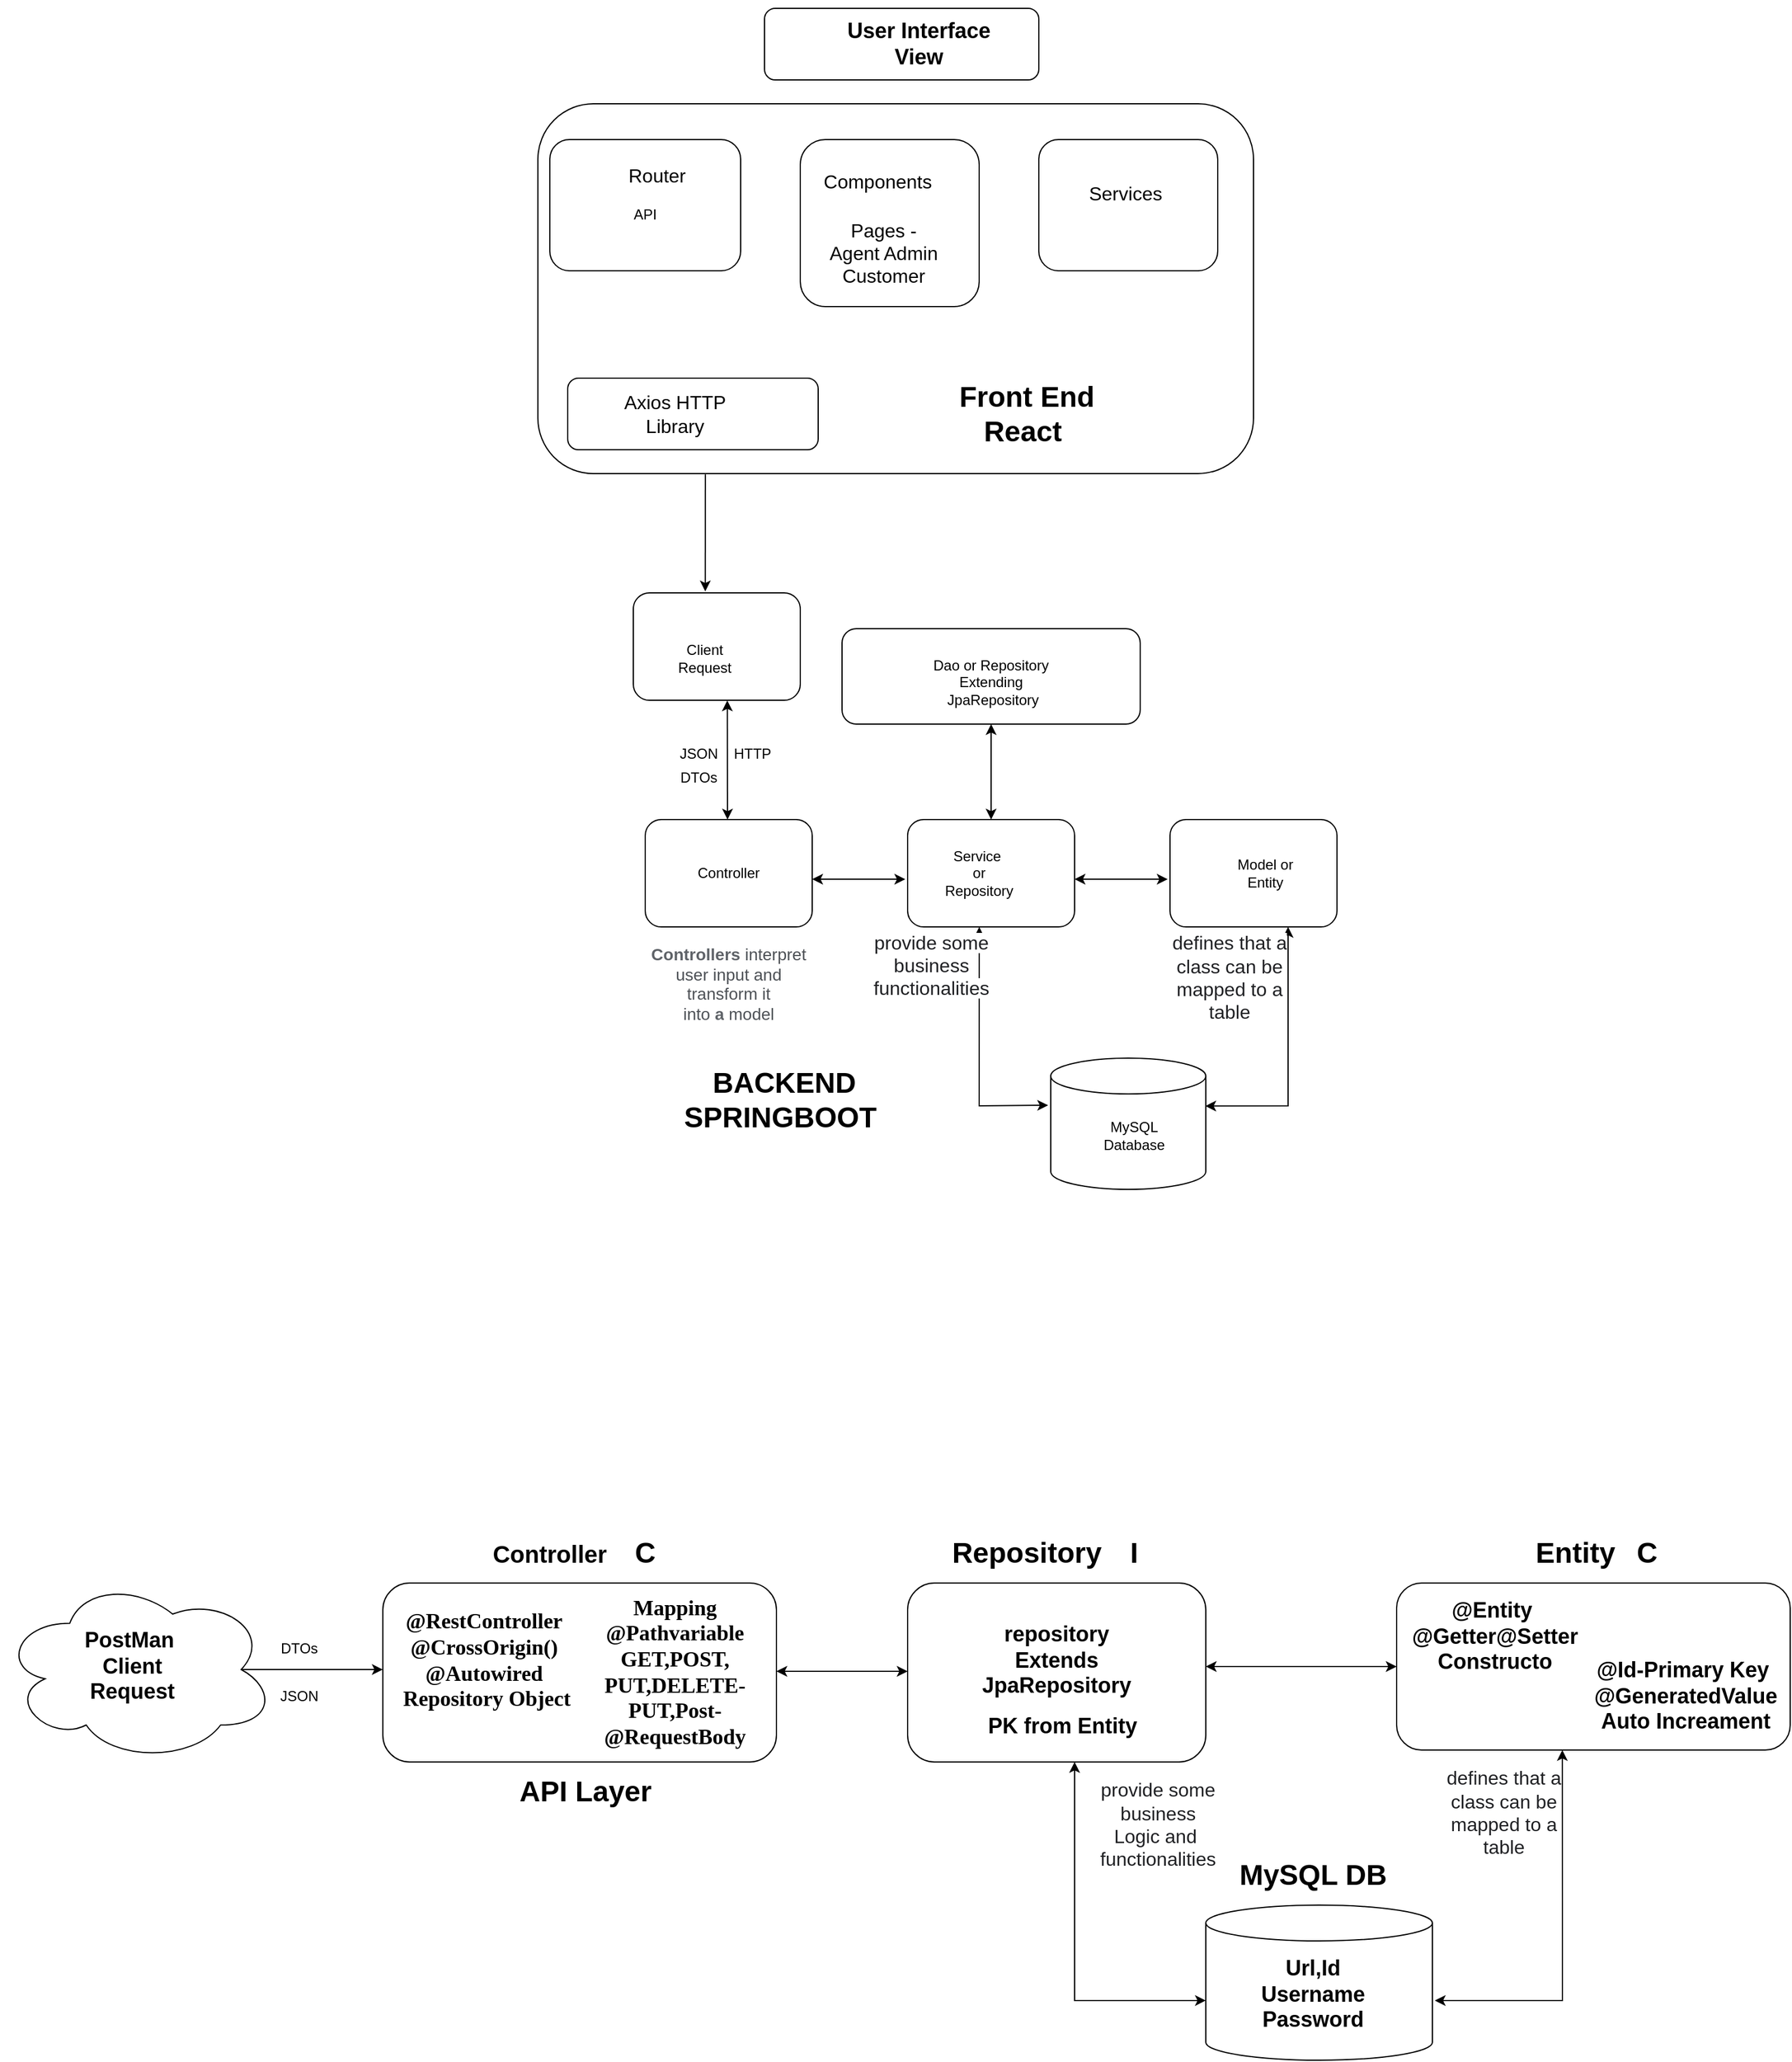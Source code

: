 <mxfile version="21.1.2" type="device">
  <diagram id="3H68zrdPr-kibcdnCHRe" name="Page-1">
    <mxGraphModel dx="1240" dy="458" grid="1" gridSize="10" guides="1" tooltips="1" connect="1" arrows="1" fold="1" page="0" pageScale="1" pageWidth="827" pageHeight="1169" math="0" shadow="0">
      <root>
        <mxCell id="WIyWlLk6GJQsqaUBKTNV-0" />
        <mxCell id="WIyWlLk6GJQsqaUBKTNV-1" parent="WIyWlLk6GJQsqaUBKTNV-0" />
        <mxCell id="8im1w3hWn27PwlHEw-EE-0" value="" style="rounded=1;whiteSpace=wrap;html=1;" parent="WIyWlLk6GJQsqaUBKTNV-1" vertex="1">
          <mxGeometry x="220" y="540" width="140" height="90" as="geometry" />
        </mxCell>
        <mxCell id="8im1w3hWn27PwlHEw-EE-1" value="" style="rounded=1;whiteSpace=wrap;html=1;" parent="WIyWlLk6GJQsqaUBKTNV-1" vertex="1">
          <mxGeometry x="230" y="730" width="140" height="90" as="geometry" />
        </mxCell>
        <mxCell id="8im1w3hWn27PwlHEw-EE-2" value="" style="rounded=1;whiteSpace=wrap;html=1;" parent="WIyWlLk6GJQsqaUBKTNV-1" vertex="1">
          <mxGeometry x="450" y="730" width="140" height="90" as="geometry" />
        </mxCell>
        <mxCell id="8im1w3hWn27PwlHEw-EE-3" value="" style="rounded=1;whiteSpace=wrap;html=1;" parent="WIyWlLk6GJQsqaUBKTNV-1" vertex="1">
          <mxGeometry x="670" y="730" width="140" height="90" as="geometry" />
        </mxCell>
        <mxCell id="8im1w3hWn27PwlHEw-EE-8" value="" style="shape=cylinder3;whiteSpace=wrap;html=1;boundedLbl=1;backgroundOutline=1;size=15;" parent="WIyWlLk6GJQsqaUBKTNV-1" vertex="1">
          <mxGeometry x="570" y="930" width="130" height="110" as="geometry" />
        </mxCell>
        <mxCell id="8im1w3hWn27PwlHEw-EE-9" value="" style="rounded=1;whiteSpace=wrap;html=1;" parent="WIyWlLk6GJQsqaUBKTNV-1" vertex="1">
          <mxGeometry x="395" y="570" width="250" height="80" as="geometry" />
        </mxCell>
        <mxCell id="8im1w3hWn27PwlHEw-EE-12" value="" style="endArrow=classic;startArrow=classic;html=1;rounded=0;entryX=0.429;entryY=1;entryDx=0;entryDy=0;entryPerimeter=0;exitX=-0.017;exitY=0.359;exitDx=0;exitDy=0;exitPerimeter=0;" parent="WIyWlLk6GJQsqaUBKTNV-1" source="8im1w3hWn27PwlHEw-EE-8" target="8im1w3hWn27PwlHEw-EE-2" edge="1">
          <mxGeometry width="50" height="50" relative="1" as="geometry">
            <mxPoint x="560" y="970" as="sourcePoint" />
            <mxPoint x="510" y="880" as="targetPoint" />
            <Array as="points">
              <mxPoint x="510" y="970" />
            </Array>
          </mxGeometry>
        </mxCell>
        <mxCell id="8im1w3hWn27PwlHEw-EE-13" value="" style="endArrow=classic;startArrow=classic;html=1;rounded=0;entryX=0.429;entryY=1;entryDx=0;entryDy=0;entryPerimeter=0;exitX=0.997;exitY=0.365;exitDx=0;exitDy=0;exitPerimeter=0;" parent="WIyWlLk6GJQsqaUBKTNV-1" source="8im1w3hWn27PwlHEw-EE-8" edge="1">
          <mxGeometry width="50" height="50" relative="1" as="geometry">
            <mxPoint x="827" y="969" as="sourcePoint" />
            <mxPoint x="769" y="820" as="targetPoint" />
            <Array as="points">
              <mxPoint x="769" y="970" />
              <mxPoint x="769" y="900" />
            </Array>
          </mxGeometry>
        </mxCell>
        <mxCell id="8im1w3hWn27PwlHEw-EE-14" value="" style="endArrow=classic;startArrow=classic;html=1;rounded=0;exitX=0.5;exitY=0;exitDx=0;exitDy=0;" parent="WIyWlLk6GJQsqaUBKTNV-1" source="8im1w3hWn27PwlHEw-EE-2" edge="1">
          <mxGeometry width="50" height="50" relative="1" as="geometry">
            <mxPoint x="525" y="655" as="sourcePoint" />
            <mxPoint x="520" y="650" as="targetPoint" />
          </mxGeometry>
        </mxCell>
        <mxCell id="8im1w3hWn27PwlHEw-EE-16" value="Client Request" style="text;html=1;strokeColor=none;fillColor=none;align=center;verticalAlign=middle;whiteSpace=wrap;rounded=0;" parent="WIyWlLk6GJQsqaUBKTNV-1" vertex="1">
          <mxGeometry x="250" y="580" width="60" height="30" as="geometry" />
        </mxCell>
        <mxCell id="8im1w3hWn27PwlHEw-EE-17" value="HTTP" style="text;html=1;strokeColor=none;fillColor=none;align=center;verticalAlign=middle;whiteSpace=wrap;rounded=0;" parent="WIyWlLk6GJQsqaUBKTNV-1" vertex="1">
          <mxGeometry x="290" y="660" width="60" height="30" as="geometry" />
        </mxCell>
        <mxCell id="8im1w3hWn27PwlHEw-EE-18" value="Controller" style="text;html=1;strokeColor=none;fillColor=none;align=center;verticalAlign=middle;whiteSpace=wrap;rounded=0;" parent="WIyWlLk6GJQsqaUBKTNV-1" vertex="1">
          <mxGeometry x="270" y="760" width="60" height="30" as="geometry" />
        </mxCell>
        <mxCell id="8im1w3hWn27PwlHEw-EE-19" value="Service&amp;nbsp;&lt;br&gt;or&lt;br&gt;Repository" style="text;html=1;strokeColor=none;fillColor=none;align=center;verticalAlign=middle;whiteSpace=wrap;rounded=0;" parent="WIyWlLk6GJQsqaUBKTNV-1" vertex="1">
          <mxGeometry x="480" y="760" width="60" height="30" as="geometry" />
        </mxCell>
        <mxCell id="8im1w3hWn27PwlHEw-EE-20" value="Model or Entity" style="text;html=1;strokeColor=none;fillColor=none;align=center;verticalAlign=middle;whiteSpace=wrap;rounded=0;" parent="WIyWlLk6GJQsqaUBKTNV-1" vertex="1">
          <mxGeometry x="720" y="760" width="60" height="30" as="geometry" />
        </mxCell>
        <mxCell id="8im1w3hWn27PwlHEw-EE-23" value="MySQL&lt;br&gt;Database&lt;br&gt;" style="text;html=1;strokeColor=none;fillColor=none;align=center;verticalAlign=middle;whiteSpace=wrap;rounded=0;" parent="WIyWlLk6GJQsqaUBKTNV-1" vertex="1">
          <mxGeometry x="610" y="980" width="60" height="30" as="geometry" />
        </mxCell>
        <mxCell id="8im1w3hWn27PwlHEw-EE-25" value="Dao or Repository Extending&lt;br&gt;&amp;nbsp;JpaRepository" style="text;html=1;strokeColor=none;fillColor=none;align=center;verticalAlign=middle;whiteSpace=wrap;rounded=0;" parent="WIyWlLk6GJQsqaUBKTNV-1" vertex="1">
          <mxGeometry x="460" y="600" width="120" height="30" as="geometry" />
        </mxCell>
        <mxCell id="8im1w3hWn27PwlHEw-EE-26" value="&#xa;&lt;em style=&quot;font-weight: bold; font-style: normal; color: rgb(95, 99, 104); font-family: arial, sans-serif; font-size: 14px; font-variant-ligatures: normal; font-variant-caps: normal; letter-spacing: normal; orphans: 2; text-align: left; text-indent: 0px; text-transform: none; widows: 2; word-spacing: 0px; -webkit-text-stroke-width: 0px; background-color: rgb(255, 255, 255); text-decoration-thickness: initial; text-decoration-style: initial; text-decoration-color: initial;&quot;&gt;Controllers&lt;/em&gt;&lt;span style=&quot;color: rgb(77, 81, 86); font-family: arial, sans-serif; font-size: 14px; font-style: normal; font-variant-ligatures: normal; font-variant-caps: normal; font-weight: 400; letter-spacing: normal; orphans: 2; text-align: left; text-indent: 0px; text-transform: none; widows: 2; word-spacing: 0px; -webkit-text-stroke-width: 0px; background-color: rgb(255, 255, 255); text-decoration-thickness: initial; text-decoration-style: initial; text-decoration-color: initial; float: none; display: inline !important;&quot;&gt;&lt;span&gt;&amp;nbsp;&lt;/span&gt;interpret user input and transform it into&lt;span&gt;&amp;nbsp;&lt;/span&gt;&lt;/span&gt;&lt;em style=&quot;font-weight: bold; font-style: normal; color: rgb(95, 99, 104); font-family: arial, sans-serif; font-size: 14px; font-variant-ligatures: normal; font-variant-caps: normal; letter-spacing: normal; orphans: 2; text-align: left; text-indent: 0px; text-transform: none; widows: 2; word-spacing: 0px; -webkit-text-stroke-width: 0px; background-color: rgb(255, 255, 255); text-decoration-thickness: initial; text-decoration-style: initial; text-decoration-color: initial;&quot;&gt;a&lt;/em&gt;&lt;span style=&quot;color: rgb(77, 81, 86); font-family: arial, sans-serif; font-size: 14px; font-style: normal; font-variant-ligatures: normal; font-variant-caps: normal; font-weight: 400; letter-spacing: normal; orphans: 2; text-align: left; text-indent: 0px; text-transform: none; widows: 2; word-spacing: 0px; -webkit-text-stroke-width: 0px; background-color: rgb(255, 255, 255); text-decoration-thickness: initial; text-decoration-style: initial; text-decoration-color: initial; float: none; display: inline !important;&quot;&gt;&lt;span&gt;&amp;nbsp;&lt;/span&gt;model&lt;/span&gt;&#xa;&#xa;" style="text;html=1;strokeColor=none;fillColor=none;align=center;verticalAlign=middle;whiteSpace=wrap;rounded=0;" parent="WIyWlLk6GJQsqaUBKTNV-1" vertex="1">
          <mxGeometry x="270" y="860" width="60" height="30" as="geometry" />
        </mxCell>
        <mxCell id="8im1w3hWn27PwlHEw-EE-28" value="&lt;br&gt;&lt;span style=&quot;color: rgb(32, 33, 36); font-family: arial, sans-serif; font-size: 16px; font-style: normal; font-variant-ligatures: normal; font-variant-caps: normal; letter-spacing: normal; orphans: 2; text-align: start; text-indent: 0px; text-transform: none; widows: 2; word-spacing: 0px; -webkit-text-stroke-width: 0px; background-color: rgb(255, 255, 255); text-decoration-thickness: initial; text-decoration-style: initial; text-decoration-color: initial;&quot;&gt;provide some business functionalities&lt;/span&gt;&lt;br&gt;" style="text;html=1;strokeColor=none;fillColor=none;align=center;verticalAlign=middle;whiteSpace=wrap;rounded=0;" parent="WIyWlLk6GJQsqaUBKTNV-1" vertex="1">
          <mxGeometry x="440" y="830" width="60" height="30" as="geometry" />
        </mxCell>
        <mxCell id="8im1w3hWn27PwlHEw-EE-29" value="&lt;br&gt;&lt;span style=&quot;color: rgb(32, 33, 36); font-family: arial, sans-serif; font-size: 16px; font-style: normal; font-variant-ligatures: normal; font-variant-caps: normal; letter-spacing: normal; orphans: 2; text-align: start; text-indent: 0px; text-transform: none; widows: 2; word-spacing: 0px; -webkit-text-stroke-width: 0px; background-color: rgb(255, 255, 255); text-decoration-thickness: initial; text-decoration-style: initial; text-decoration-color: initial;&quot;&gt;defines that a class can be mapped to a table&lt;/span&gt;&lt;br&gt;" style="text;html=1;strokeColor=none;fillColor=none;align=center;verticalAlign=middle;whiteSpace=wrap;rounded=0;" parent="WIyWlLk6GJQsqaUBKTNV-1" vertex="1">
          <mxGeometry x="660" y="840" width="120" height="30" as="geometry" />
        </mxCell>
        <mxCell id="8im1w3hWn27PwlHEw-EE-30" value="" style="endArrow=classic;startArrow=classic;html=1;rounded=0;exitX=0.563;exitY=1.002;exitDx=0;exitDy=0;exitPerimeter=0;" parent="WIyWlLk6GJQsqaUBKTNV-1" source="8im1w3hWn27PwlHEw-EE-0" edge="1">
          <mxGeometry width="50" height="50" relative="1" as="geometry">
            <mxPoint x="260" y="690" as="sourcePoint" />
            <mxPoint x="299" y="730" as="targetPoint" />
            <Array as="points" />
          </mxGeometry>
        </mxCell>
        <mxCell id="8im1w3hWn27PwlHEw-EE-32" value="" style="endArrow=classic;startArrow=classic;html=1;rounded=0;entryX=-0.014;entryY=0.557;entryDx=0;entryDy=0;entryPerimeter=0;" parent="WIyWlLk6GJQsqaUBKTNV-1" edge="1">
          <mxGeometry width="50" height="50" relative="1" as="geometry">
            <mxPoint x="370" y="780" as="sourcePoint" />
            <mxPoint x="448" y="780" as="targetPoint" />
          </mxGeometry>
        </mxCell>
        <mxCell id="8im1w3hWn27PwlHEw-EE-33" value="" style="endArrow=classic;startArrow=classic;html=1;rounded=0;entryX=-0.014;entryY=0.557;entryDx=0;entryDy=0;entryPerimeter=0;" parent="WIyWlLk6GJQsqaUBKTNV-1" edge="1">
          <mxGeometry width="50" height="50" relative="1" as="geometry">
            <mxPoint x="590" y="780" as="sourcePoint" />
            <mxPoint x="668" y="780" as="targetPoint" />
          </mxGeometry>
        </mxCell>
        <mxCell id="8im1w3hWn27PwlHEw-EE-34" value="&lt;h1&gt;BACKEND&amp;nbsp; SPRINGBOOT&amp;nbsp;&amp;nbsp;&lt;/h1&gt;" style="text;html=1;strokeColor=none;fillColor=none;align=center;verticalAlign=middle;whiteSpace=wrap;rounded=0;" parent="WIyWlLk6GJQsqaUBKTNV-1" vertex="1">
          <mxGeometry x="245" y="950" width="210" height="30" as="geometry" />
        </mxCell>
        <mxCell id="8im1w3hWn27PwlHEw-EE-35" value="" style="rounded=1;whiteSpace=wrap;html=1;" parent="WIyWlLk6GJQsqaUBKTNV-1" vertex="1">
          <mxGeometry x="140" y="130" width="600" height="310" as="geometry" />
        </mxCell>
        <mxCell id="8im1w3hWn27PwlHEw-EE-36" value="&lt;br&gt;API" style="rounded=1;whiteSpace=wrap;html=1;" parent="WIyWlLk6GJQsqaUBKTNV-1" vertex="1">
          <mxGeometry x="150" y="160" width="160" height="110" as="geometry" />
        </mxCell>
        <mxCell id="8im1w3hWn27PwlHEw-EE-37" value="" style="rounded=1;whiteSpace=wrap;html=1;" parent="WIyWlLk6GJQsqaUBKTNV-1" vertex="1">
          <mxGeometry x="360" y="160" width="150" height="140" as="geometry" />
        </mxCell>
        <mxCell id="8im1w3hWn27PwlHEw-EE-38" value="" style="rounded=1;whiteSpace=wrap;html=1;" parent="WIyWlLk6GJQsqaUBKTNV-1" vertex="1">
          <mxGeometry x="560" y="160" width="150" height="110" as="geometry" />
        </mxCell>
        <mxCell id="8im1w3hWn27PwlHEw-EE-39" value="&lt;font style=&quot;font-size: 16px;&quot;&gt;Router&lt;/font&gt;" style="text;html=1;strokeColor=none;fillColor=none;align=center;verticalAlign=middle;whiteSpace=wrap;rounded=0;" parent="WIyWlLk6GJQsqaUBKTNV-1" vertex="1">
          <mxGeometry x="210" y="175" width="60" height="30" as="geometry" />
        </mxCell>
        <mxCell id="8im1w3hWn27PwlHEw-EE-40" value="Components" style="text;html=1;strokeColor=none;fillColor=none;align=center;verticalAlign=middle;whiteSpace=wrap;rounded=0;fontSize=16;" parent="WIyWlLk6GJQsqaUBKTNV-1" vertex="1">
          <mxGeometry x="395" y="180" width="60" height="30" as="geometry" />
        </mxCell>
        <mxCell id="8im1w3hWn27PwlHEw-EE-41" value="Services&amp;nbsp;" style="text;html=1;strokeColor=none;fillColor=none;align=center;verticalAlign=middle;whiteSpace=wrap;rounded=0;fontSize=16;" parent="WIyWlLk6GJQsqaUBKTNV-1" vertex="1">
          <mxGeometry x="605" y="190" width="60" height="30" as="geometry" />
        </mxCell>
        <mxCell id="8im1w3hWn27PwlHEw-EE-42" value="" style="rounded=1;whiteSpace=wrap;html=1;fontSize=16;" parent="WIyWlLk6GJQsqaUBKTNV-1" vertex="1">
          <mxGeometry x="165" y="360" width="210" height="60" as="geometry" />
        </mxCell>
        <mxCell id="8im1w3hWn27PwlHEw-EE-43" value="Axios HTTP Library" style="text;html=1;strokeColor=none;fillColor=none;align=center;verticalAlign=middle;whiteSpace=wrap;rounded=0;fontSize=16;" parent="WIyWlLk6GJQsqaUBKTNV-1" vertex="1">
          <mxGeometry x="200" y="375" width="110" height="30" as="geometry" />
        </mxCell>
        <mxCell id="8im1w3hWn27PwlHEw-EE-45" value="Pages -&lt;br&gt;Agent Admin&lt;br&gt;Customer" style="text;html=1;strokeColor=none;fillColor=none;align=center;verticalAlign=middle;whiteSpace=wrap;rounded=0;fontSize=16;" parent="WIyWlLk6GJQsqaUBKTNV-1" vertex="1">
          <mxGeometry x="370" y="240" width="120" height="30" as="geometry" />
        </mxCell>
        <mxCell id="8im1w3hWn27PwlHEw-EE-54" value="" style="endArrow=classic;html=1;rounded=0;fontSize=16;entryX=0.431;entryY=-0.014;entryDx=0;entryDy=0;entryPerimeter=0;exitX=0.234;exitY=1.002;exitDx=0;exitDy=0;exitPerimeter=0;" parent="WIyWlLk6GJQsqaUBKTNV-1" source="8im1w3hWn27PwlHEw-EE-35" target="8im1w3hWn27PwlHEw-EE-0" edge="1">
          <mxGeometry width="50" height="50" relative="1" as="geometry">
            <mxPoint x="240" y="500" as="sourcePoint" />
            <mxPoint x="290" y="450" as="targetPoint" />
          </mxGeometry>
        </mxCell>
        <mxCell id="ryH7EqEbLxBdOgD47MMc-1" value="&lt;h1&gt;Front End React&amp;nbsp;&lt;/h1&gt;" style="text;html=1;strokeColor=none;fillColor=none;align=center;verticalAlign=middle;whiteSpace=wrap;rounded=0;" parent="WIyWlLk6GJQsqaUBKTNV-1" vertex="1">
          <mxGeometry x="470" y="375" width="160" height="30" as="geometry" />
        </mxCell>
        <mxCell id="ryH7EqEbLxBdOgD47MMc-2" style="edgeStyle=orthogonalEdgeStyle;rounded=0;orthogonalLoop=1;jettySize=auto;html=1;exitX=0.5;exitY=1;exitDx=0;exitDy=0;" parent="WIyWlLk6GJQsqaUBKTNV-1" source="ryH7EqEbLxBdOgD47MMc-1" target="ryH7EqEbLxBdOgD47MMc-1" edge="1">
          <mxGeometry relative="1" as="geometry" />
        </mxCell>
        <mxCell id="ryH7EqEbLxBdOgD47MMc-4" value="" style="rounded=1;whiteSpace=wrap;html=1;" parent="WIyWlLk6GJQsqaUBKTNV-1" vertex="1">
          <mxGeometry x="330" y="50" width="230" height="60" as="geometry" />
        </mxCell>
        <mxCell id="ryH7EqEbLxBdOgD47MMc-5" value="&lt;h2&gt;User Interface View&lt;/h2&gt;" style="text;html=1;strokeColor=none;fillColor=none;align=center;verticalAlign=middle;whiteSpace=wrap;rounded=0;" parent="WIyWlLk6GJQsqaUBKTNV-1" vertex="1">
          <mxGeometry x="387.5" y="65" width="142.5" height="30" as="geometry" />
        </mxCell>
        <mxCell id="5lXjmam5JtfPLH3iEj9w-0" value="" style="rounded=1;whiteSpace=wrap;html=1;" parent="WIyWlLk6GJQsqaUBKTNV-1" vertex="1">
          <mxGeometry x="10" y="1370" width="330" height="150" as="geometry" />
        </mxCell>
        <mxCell id="5lXjmam5JtfPLH3iEj9w-1" value="&lt;h1&gt;&lt;font style=&quot;font-size: 20px;&quot;&gt;&lt;b&gt;Controller&lt;/b&gt;&lt;/font&gt;&lt;/h1&gt;" style="text;html=1;strokeColor=none;fillColor=none;align=center;verticalAlign=middle;whiteSpace=wrap;rounded=0;" parent="WIyWlLk6GJQsqaUBKTNV-1" vertex="1">
          <mxGeometry x="120" y="1330" width="60" height="30" as="geometry" />
        </mxCell>
        <mxCell id="5lXjmam5JtfPLH3iEj9w-2" value="&lt;h2&gt;&lt;font face=&quot;Times New Roman&quot;&gt;@RestController&lt;br&gt;@CrossOrigin()&lt;br&gt;@Autowired&lt;br&gt;&amp;nbsp;Repository Object&lt;/font&gt;&lt;/h2&gt;" style="text;html=1;strokeColor=none;fillColor=none;align=center;verticalAlign=middle;whiteSpace=wrap;rounded=0;" parent="WIyWlLk6GJQsqaUBKTNV-1" vertex="1">
          <mxGeometry x="-20" y="1410" width="230" height="50" as="geometry" />
        </mxCell>
        <mxCell id="5lXjmam5JtfPLH3iEj9w-3" value="&lt;h2&gt;&lt;font face=&quot;Times New Roman&quot;&gt;Mapping&lt;br&gt;@Pathvariable&lt;br&gt;GET,POST,&lt;br&gt;PUT,DELETE-&lt;br&gt;PUT,Post-@RequestBody&lt;/font&gt;&lt;/h2&gt;" style="text;html=1;strokeColor=none;fillColor=none;align=center;verticalAlign=middle;whiteSpace=wrap;rounded=0;" parent="WIyWlLk6GJQsqaUBKTNV-1" vertex="1">
          <mxGeometry x="225" y="1430" width="60" height="30" as="geometry" />
        </mxCell>
        <mxCell id="5lXjmam5JtfPLH3iEj9w-4" value="" style="rounded=1;whiteSpace=wrap;html=1;" parent="WIyWlLk6GJQsqaUBKTNV-1" vertex="1">
          <mxGeometry x="450" y="1370" width="250" height="150" as="geometry" />
        </mxCell>
        <mxCell id="5lXjmam5JtfPLH3iEj9w-5" value="&lt;h1&gt;Repository&lt;/h1&gt;" style="text;html=1;strokeColor=none;fillColor=none;align=center;verticalAlign=middle;whiteSpace=wrap;rounded=0;" parent="WIyWlLk6GJQsqaUBKTNV-1" vertex="1">
          <mxGeometry x="520" y="1330" width="60" height="30" as="geometry" />
        </mxCell>
        <mxCell id="5lXjmam5JtfPLH3iEj9w-7" value="&lt;h1&gt;C&lt;/h1&gt;" style="text;html=1;strokeColor=none;fillColor=none;align=center;verticalAlign=middle;whiteSpace=wrap;rounded=0;" parent="WIyWlLk6GJQsqaUBKTNV-1" vertex="1">
          <mxGeometry x="200" y="1330" width="60" height="30" as="geometry" />
        </mxCell>
        <mxCell id="5lXjmam5JtfPLH3iEj9w-8" value="&lt;h1&gt;I&lt;/h1&gt;" style="text;html=1;strokeColor=none;fillColor=none;align=center;verticalAlign=middle;whiteSpace=wrap;rounded=0;" parent="WIyWlLk6GJQsqaUBKTNV-1" vertex="1">
          <mxGeometry x="610" y="1330" width="60" height="30" as="geometry" />
        </mxCell>
        <mxCell id="5lXjmam5JtfPLH3iEj9w-9" value="&lt;h2&gt;repository Extends JpaRepository&lt;/h2&gt;" style="text;html=1;strokeColor=none;fillColor=none;align=center;verticalAlign=middle;whiteSpace=wrap;rounded=0;" parent="WIyWlLk6GJQsqaUBKTNV-1" vertex="1">
          <mxGeometry x="520" y="1420" width="110" height="30" as="geometry" />
        </mxCell>
        <mxCell id="5lXjmam5JtfPLH3iEj9w-10" value="&lt;h2&gt;PK from Entity&lt;/h2&gt;" style="text;html=1;strokeColor=none;fillColor=none;align=center;verticalAlign=middle;whiteSpace=wrap;rounded=0;" parent="WIyWlLk6GJQsqaUBKTNV-1" vertex="1">
          <mxGeometry x="510" y="1480" width="140" height="20" as="geometry" />
        </mxCell>
        <mxCell id="5lXjmam5JtfPLH3iEj9w-11" value="" style="rounded=1;whiteSpace=wrap;html=1;" parent="WIyWlLk6GJQsqaUBKTNV-1" vertex="1">
          <mxGeometry x="860" y="1370" width="330" height="140" as="geometry" />
        </mxCell>
        <mxCell id="5lXjmam5JtfPLH3iEj9w-12" value="&lt;h1&gt;Entity&lt;/h1&gt;" style="text;html=1;strokeColor=none;fillColor=none;align=center;verticalAlign=middle;whiteSpace=wrap;rounded=0;" parent="WIyWlLk6GJQsqaUBKTNV-1" vertex="1">
          <mxGeometry x="980" y="1330" width="60" height="30" as="geometry" />
        </mxCell>
        <mxCell id="5lXjmam5JtfPLH3iEj9w-16" value="&lt;h2&gt;@Id-Primary Key&lt;br&gt;&amp;nbsp;@GeneratedValue&lt;br&gt;&amp;nbsp;Auto Increament&lt;/h2&gt;" style="text;html=1;strokeColor=none;fillColor=none;align=center;verticalAlign=middle;whiteSpace=wrap;rounded=0;" parent="WIyWlLk6GJQsqaUBKTNV-1" vertex="1">
          <mxGeometry x="1070" y="1450" width="60" height="30" as="geometry" />
        </mxCell>
        <mxCell id="5lXjmam5JtfPLH3iEj9w-17" value="&lt;h2&gt;@Entity&lt;br&gt;&amp;nbsp;@Getter@Setter&lt;br&gt;&amp;nbsp;Constructo&lt;/h2&gt;" style="text;html=1;strokeColor=none;fillColor=none;align=center;verticalAlign=middle;whiteSpace=wrap;rounded=0;" parent="WIyWlLk6GJQsqaUBKTNV-1" vertex="1">
          <mxGeometry x="910" y="1400" width="60" height="30" as="geometry" />
        </mxCell>
        <mxCell id="5lXjmam5JtfPLH3iEj9w-19" value="&lt;h1&gt;C&lt;/h1&gt;" style="text;html=1;strokeColor=none;fillColor=none;align=center;verticalAlign=middle;whiteSpace=wrap;rounded=0;" parent="WIyWlLk6GJQsqaUBKTNV-1" vertex="1">
          <mxGeometry x="1040" y="1330" width="60" height="30" as="geometry" />
        </mxCell>
        <mxCell id="5lXjmam5JtfPLH3iEj9w-27" value="" style="endArrow=classic;startArrow=classic;html=1;rounded=0;entryX=0;entryY=0.5;entryDx=0;entryDy=0;" parent="WIyWlLk6GJQsqaUBKTNV-1" target="5lXjmam5JtfPLH3iEj9w-11" edge="1">
          <mxGeometry width="50" height="50" relative="1" as="geometry">
            <mxPoint x="700" y="1440" as="sourcePoint" />
            <mxPoint x="850" y="1440" as="targetPoint" />
          </mxGeometry>
        </mxCell>
        <mxCell id="5lXjmam5JtfPLH3iEj9w-28" value="" style="endArrow=classic;startArrow=classic;html=1;rounded=0;" parent="WIyWlLk6GJQsqaUBKTNV-1" edge="1">
          <mxGeometry width="50" height="50" relative="1" as="geometry">
            <mxPoint x="340" y="1444" as="sourcePoint" />
            <mxPoint x="450" y="1444" as="targetPoint" />
          </mxGeometry>
        </mxCell>
        <mxCell id="5lXjmam5JtfPLH3iEj9w-29" value="" style="shape=cylinder3;whiteSpace=wrap;html=1;boundedLbl=1;backgroundOutline=1;size=15;" parent="WIyWlLk6GJQsqaUBKTNV-1" vertex="1">
          <mxGeometry x="700" y="1640" width="190" height="130" as="geometry" />
        </mxCell>
        <mxCell id="5lXjmam5JtfPLH3iEj9w-30" value="&lt;h1&gt;MySQL DB&lt;/h1&gt;" style="text;html=1;strokeColor=none;fillColor=none;align=center;verticalAlign=middle;whiteSpace=wrap;rounded=0;" parent="WIyWlLk6GJQsqaUBKTNV-1" vertex="1">
          <mxGeometry x="720" y="1600" width="140" height="30" as="geometry" />
        </mxCell>
        <mxCell id="5lXjmam5JtfPLH3iEj9w-31" value="&lt;h2&gt;&lt;br&gt;&lt;/h2&gt;" style="text;html=1;strokeColor=none;fillColor=none;align=center;verticalAlign=middle;whiteSpace=wrap;rounded=0;" parent="WIyWlLk6GJQsqaUBKTNV-1" vertex="1">
          <mxGeometry x="765" y="1700" width="60" height="30" as="geometry" />
        </mxCell>
        <mxCell id="5lXjmam5JtfPLH3iEj9w-33" value="&lt;h2&gt;Url,Id&lt;br&gt;Username&lt;br&gt;Password&lt;/h2&gt;" style="text;html=1;strokeColor=none;fillColor=none;align=center;verticalAlign=middle;whiteSpace=wrap;rounded=0;" parent="WIyWlLk6GJQsqaUBKTNV-1" vertex="1">
          <mxGeometry x="760" y="1700" width="60" height="30" as="geometry" />
        </mxCell>
        <mxCell id="5lXjmam5JtfPLH3iEj9w-36" value="" style="endArrow=classic;startArrow=classic;html=1;rounded=0;entryX=0.421;entryY=1;entryDx=0;entryDy=0;entryPerimeter=0;" parent="WIyWlLk6GJQsqaUBKTNV-1" target="5lXjmam5JtfPLH3iEj9w-11" edge="1">
          <mxGeometry width="50" height="50" relative="1" as="geometry">
            <mxPoint x="892" y="1720" as="sourcePoint" />
            <mxPoint x="999" y="1560" as="targetPoint" />
            <Array as="points">
              <mxPoint x="950" y="1720" />
              <mxPoint x="999" y="1720" />
              <mxPoint x="999" y="1640" />
            </Array>
          </mxGeometry>
        </mxCell>
        <mxCell id="5lXjmam5JtfPLH3iEj9w-37" value="" style="endArrow=classic;startArrow=classic;html=1;rounded=0;entryX=0.421;entryY=1;entryDx=0;entryDy=0;entryPerimeter=0;exitX=0;exitY=0.615;exitDx=0;exitDy=0;exitPerimeter=0;" parent="WIyWlLk6GJQsqaUBKTNV-1" source="5lXjmam5JtfPLH3iEj9w-29" edge="1">
          <mxGeometry width="50" height="50" relative="1" as="geometry">
            <mxPoint x="690" y="1720" as="sourcePoint" />
            <mxPoint x="590" y="1520" as="targetPoint" />
            <Array as="points">
              <mxPoint x="590" y="1720" />
              <mxPoint x="590" y="1650" />
            </Array>
          </mxGeometry>
        </mxCell>
        <mxCell id="5lXjmam5JtfPLH3iEj9w-38" value="&lt;br&gt;&lt;span style=&quot;color: rgb(32, 33, 36); font-family: arial, sans-serif; font-size: 16px; font-style: normal; font-variant-ligatures: normal; font-variant-caps: normal; letter-spacing: normal; orphans: 2; text-align: start; text-indent: 0px; text-transform: none; widows: 2; word-spacing: 0px; -webkit-text-stroke-width: 0px; background-color: rgb(255, 255, 255); text-decoration-thickness: initial; text-decoration-style: initial; text-decoration-color: initial;&quot;&gt;defines that a class can be mapped to a table&lt;/span&gt;&lt;br&gt;" style="text;html=1;strokeColor=none;fillColor=none;align=center;verticalAlign=middle;whiteSpace=wrap;rounded=0;" parent="WIyWlLk6GJQsqaUBKTNV-1" vertex="1">
          <mxGeometry x="890" y="1540" width="120" height="30" as="geometry" />
        </mxCell>
        <mxCell id="5lXjmam5JtfPLH3iEj9w-39" value="&lt;br&gt;&lt;span style=&quot;color: rgb(32, 33, 36); font-family: arial, sans-serif; font-size: 16px; font-style: normal; font-variant-ligatures: normal; font-variant-caps: normal; letter-spacing: normal; orphans: 2; text-align: start; text-indent: 0px; text-transform: none; widows: 2; word-spacing: 0px; -webkit-text-stroke-width: 0px; background-color: rgb(255, 255, 255); text-decoration-thickness: initial; text-decoration-style: initial; text-decoration-color: initial;&quot;&gt;provide some business Logic and&amp;nbsp; functionalities&lt;/span&gt;" style="text;html=1;strokeColor=none;fillColor=none;align=center;verticalAlign=middle;whiteSpace=wrap;rounded=0;" parent="WIyWlLk6GJQsqaUBKTNV-1" vertex="1">
          <mxGeometry x="620" y="1550" width="80" height="30" as="geometry" />
        </mxCell>
        <mxCell id="LPCTpRbs1otO24Yz1zeN-1" value="" style="ellipse;shape=cloud;whiteSpace=wrap;html=1;" vertex="1" parent="WIyWlLk6GJQsqaUBKTNV-1">
          <mxGeometry x="-310" y="1365" width="230" height="155" as="geometry" />
        </mxCell>
        <mxCell id="LPCTpRbs1otO24Yz1zeN-2" value="&lt;h2&gt;PostMan&amp;nbsp;&lt;br&gt;Client Request&lt;/h2&gt;" style="text;html=1;strokeColor=none;fillColor=none;align=center;verticalAlign=middle;whiteSpace=wrap;rounded=0;" vertex="1" parent="WIyWlLk6GJQsqaUBKTNV-1">
          <mxGeometry x="-230" y="1425" width="60" height="30" as="geometry" />
        </mxCell>
        <mxCell id="LPCTpRbs1otO24Yz1zeN-4" value="" style="endArrow=classic;html=1;rounded=0;exitX=0.875;exitY=0.5;exitDx=0;exitDy=0;exitPerimeter=0;entryX=0.13;entryY=0.65;entryDx=0;entryDy=0;entryPerimeter=0;" edge="1" parent="WIyWlLk6GJQsqaUBKTNV-1" source="LPCTpRbs1otO24Yz1zeN-1" target="5lXjmam5JtfPLH3iEj9w-2">
          <mxGeometry width="50" height="50" relative="1" as="geometry">
            <mxPoint x="-90" y="1455" as="sourcePoint" />
            <mxPoint x="-40" y="1405" as="targetPoint" />
          </mxGeometry>
        </mxCell>
        <mxCell id="LPCTpRbs1otO24Yz1zeN-5" value="&lt;h1&gt;API Layer&lt;/h1&gt;" style="text;html=1;strokeColor=none;fillColor=none;align=center;verticalAlign=middle;whiteSpace=wrap;rounded=0;" vertex="1" parent="WIyWlLk6GJQsqaUBKTNV-1">
          <mxGeometry x="100" y="1530" width="160" height="30" as="geometry" />
        </mxCell>
        <mxCell id="LPCTpRbs1otO24Yz1zeN-7" value="JSON" style="text;html=1;strokeColor=none;fillColor=none;align=center;verticalAlign=middle;whiteSpace=wrap;rounded=0;" vertex="1" parent="WIyWlLk6GJQsqaUBKTNV-1">
          <mxGeometry x="-90" y="1450" width="60" height="30" as="geometry" />
        </mxCell>
        <mxCell id="LPCTpRbs1otO24Yz1zeN-8" value="DTOs" style="text;html=1;strokeColor=none;fillColor=none;align=center;verticalAlign=middle;whiteSpace=wrap;rounded=0;" vertex="1" parent="WIyWlLk6GJQsqaUBKTNV-1">
          <mxGeometry x="-90" y="1410" width="60" height="30" as="geometry" />
        </mxCell>
        <mxCell id="LPCTpRbs1otO24Yz1zeN-9" value="JSON" style="text;html=1;strokeColor=none;fillColor=none;align=center;verticalAlign=middle;whiteSpace=wrap;rounded=0;" vertex="1" parent="WIyWlLk6GJQsqaUBKTNV-1">
          <mxGeometry x="245" y="660" width="60" height="30" as="geometry" />
        </mxCell>
        <mxCell id="LPCTpRbs1otO24Yz1zeN-10" value="DTOs" style="text;html=1;strokeColor=none;fillColor=none;align=center;verticalAlign=middle;whiteSpace=wrap;rounded=0;" vertex="1" parent="WIyWlLk6GJQsqaUBKTNV-1">
          <mxGeometry x="245" y="680" width="60" height="30" as="geometry" />
        </mxCell>
      </root>
    </mxGraphModel>
  </diagram>
</mxfile>
